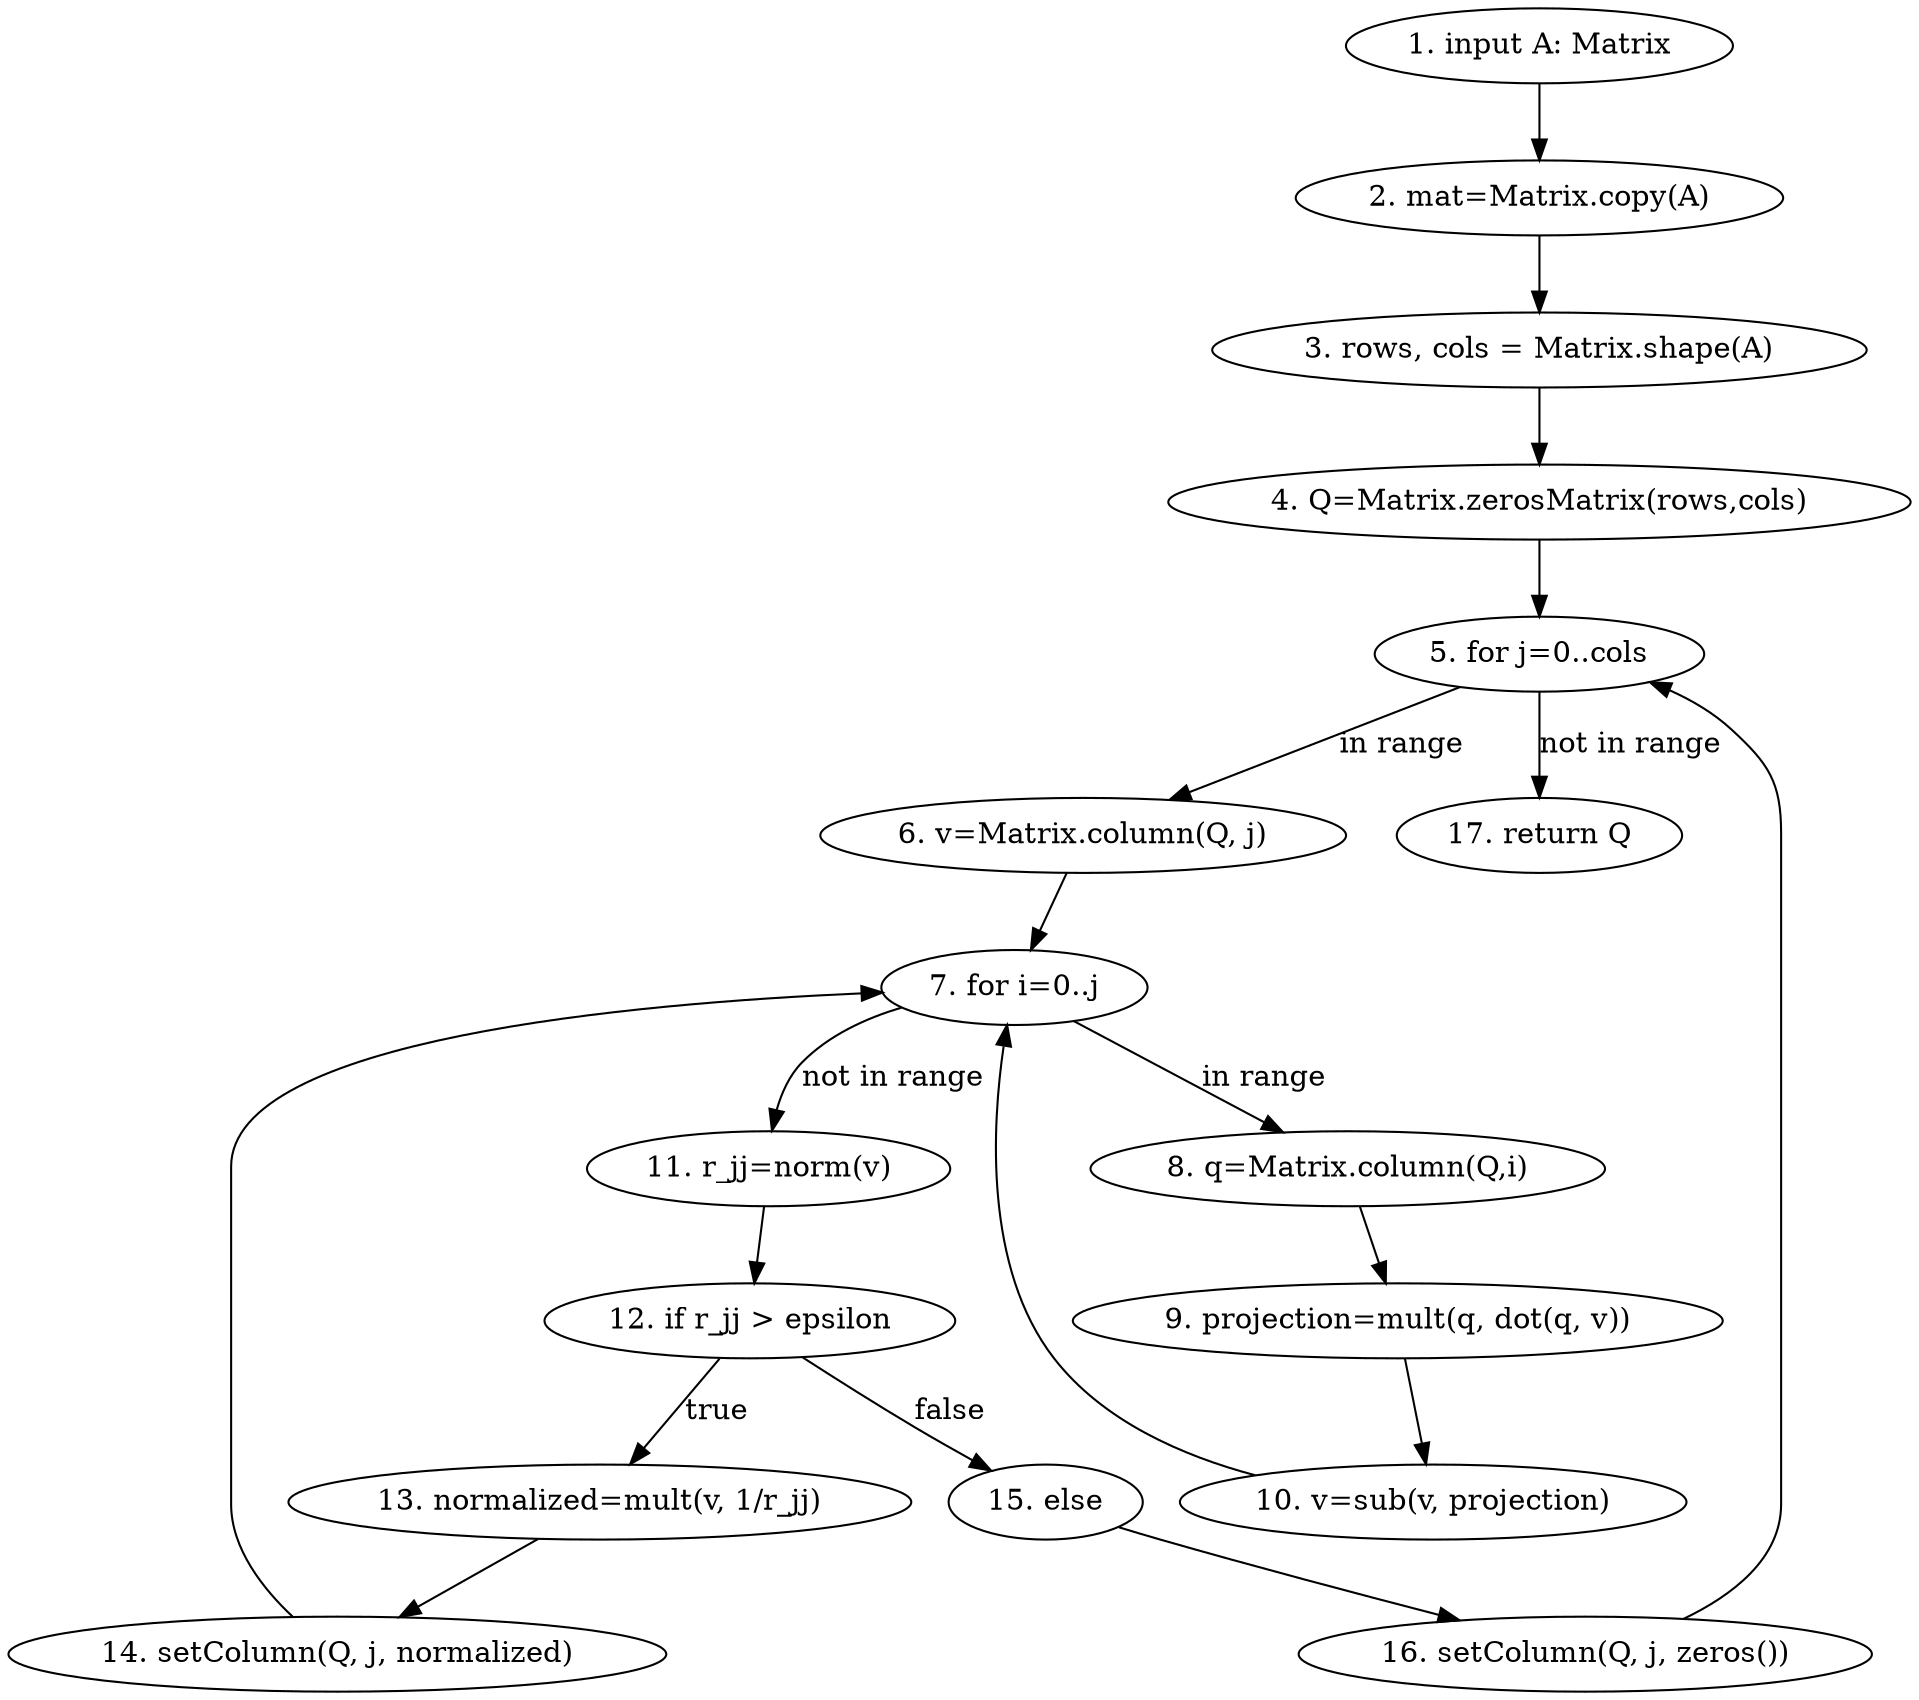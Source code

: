 digraph G {
    INP [label="1. input A: Matrix"]
    SET0 [label="2. mat=Matrix.copy(A)"]
    SET1 [label="3. rows, cols = Matrix.shape(A)"]
    SET2 [label="4. Q=Matrix.zerosMatrix(rows,cols)"]
    FOR_EXT [label="5. for j=0..cols"]
    SET3 [label="6. v=Matrix.column(Q, j)"]
    FOR_INN [label="7. for i=0..j"]
    SET4 [label="8. q=Matrix.column(Q,i)"]
    SET5 [label="9. projection=mult(q, dot(q, v))"]
    SET6 [label="10. v=sub(v, projection)"]
    SET7 [label="11. r_jj=norm(v)"]
    IF [label="12. if r_jj > epsilon"]
    SET8 [label="13. normalized=mult(v, 1/r_jj)"]
    SET9 [label="14. setColumn(Q, j, normalized)"]
    ELSE [label="15. else"]
    SET10 [label="16. setColumn(Q, j, zeros())"]
    RET [label="17. return Q"]

    INP -> SET0 -> SET1 -> SET2 -> FOR_EXT
    FOR_EXT -> SET3 [label="in range"]
    FOR_EXT -> RET [label="not in range"]

    SET3 -> FOR_INN 
    FOR_INN -> SET4 [label="in range"]
    SET4 -> SET5 -> SET6
    SET6 -> FOR_INN

    FOR_INN -> SET7 [label="not in range"]
    SET7 -> IF 
    IF -> SET8 [label="true"]
    SET8 -> SET9 -> FOR_INN
    IF -> ELSE [label="false"]
    ELSE -> SET10 
    SET10 -> FOR_EXT

}